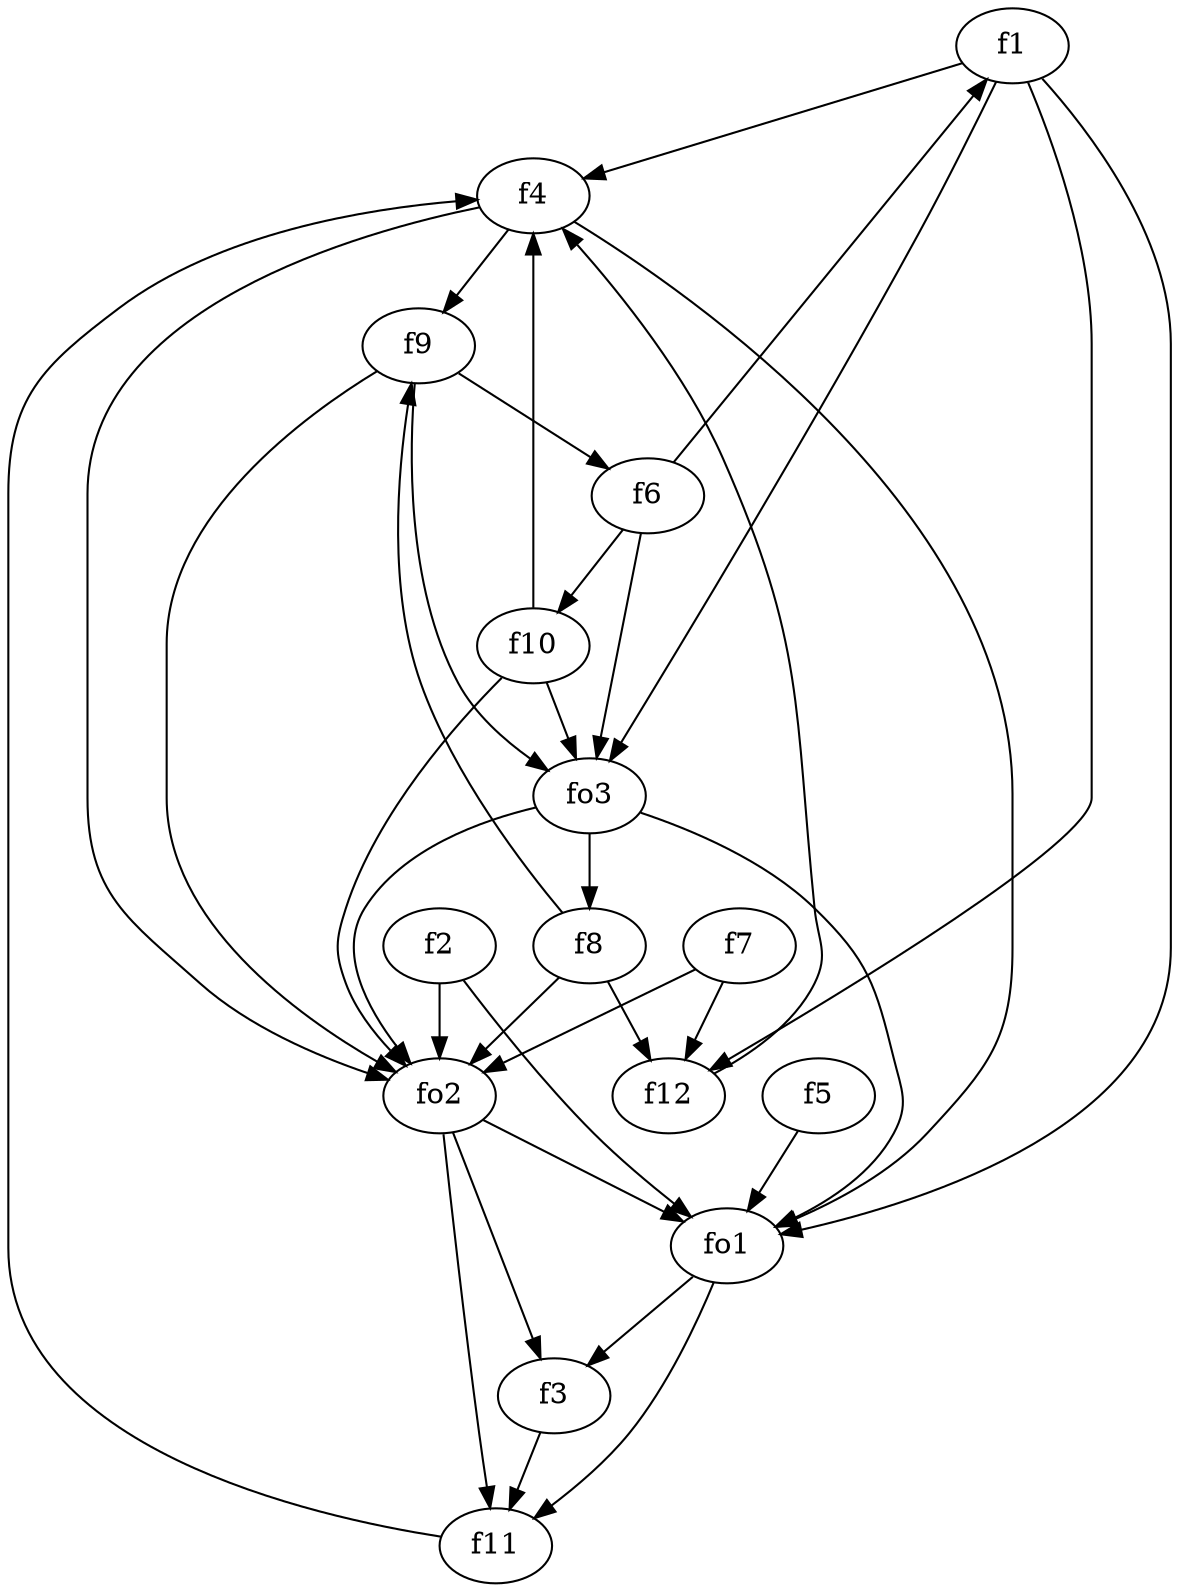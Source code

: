 strict digraph  {
f1;
f2;
f3;
f4;
f5;
f6;
f7;
f8;
f9;
f10;
f11;
f12;
fo1;
fo2;
fo3;
f1 -> fo1  [weight=2];
f1 -> f4  [weight=2];
f1 -> fo3  [weight=2];
f1 -> f12  [weight=2];
f2 -> fo2  [weight=2];
f2 -> fo1  [weight=2];
f3 -> f11  [weight=2];
f4 -> f9  [weight=2];
f4 -> fo1  [weight=2];
f4 -> fo2  [weight=2];
f5 -> fo1  [weight=2];
f6 -> f1  [weight=2];
f6 -> fo3  [weight=2];
f6 -> f10  [weight=2];
f7 -> fo2  [weight=2];
f7 -> f12  [weight=2];
f8 -> f12  [weight=2];
f8 -> fo2  [weight=2];
f8 -> f9  [weight=2];
f9 -> fo2  [weight=2];
f9 -> f6  [weight=2];
f9 -> fo3  [weight=2];
f10 -> fo3  [weight=2];
f10 -> fo2  [weight=2];
f10 -> f4  [weight=2];
f11 -> f4  [weight=2];
f12 -> f4  [weight=2];
fo1 -> f3  [weight=2];
fo1 -> f11  [weight=2];
fo2 -> fo1  [weight=2];
fo2 -> f3  [weight=2];
fo2 -> f11  [weight=2];
fo3 -> fo2  [weight=2];
fo3 -> fo1  [weight=2];
fo3 -> f8  [weight=2];
}
